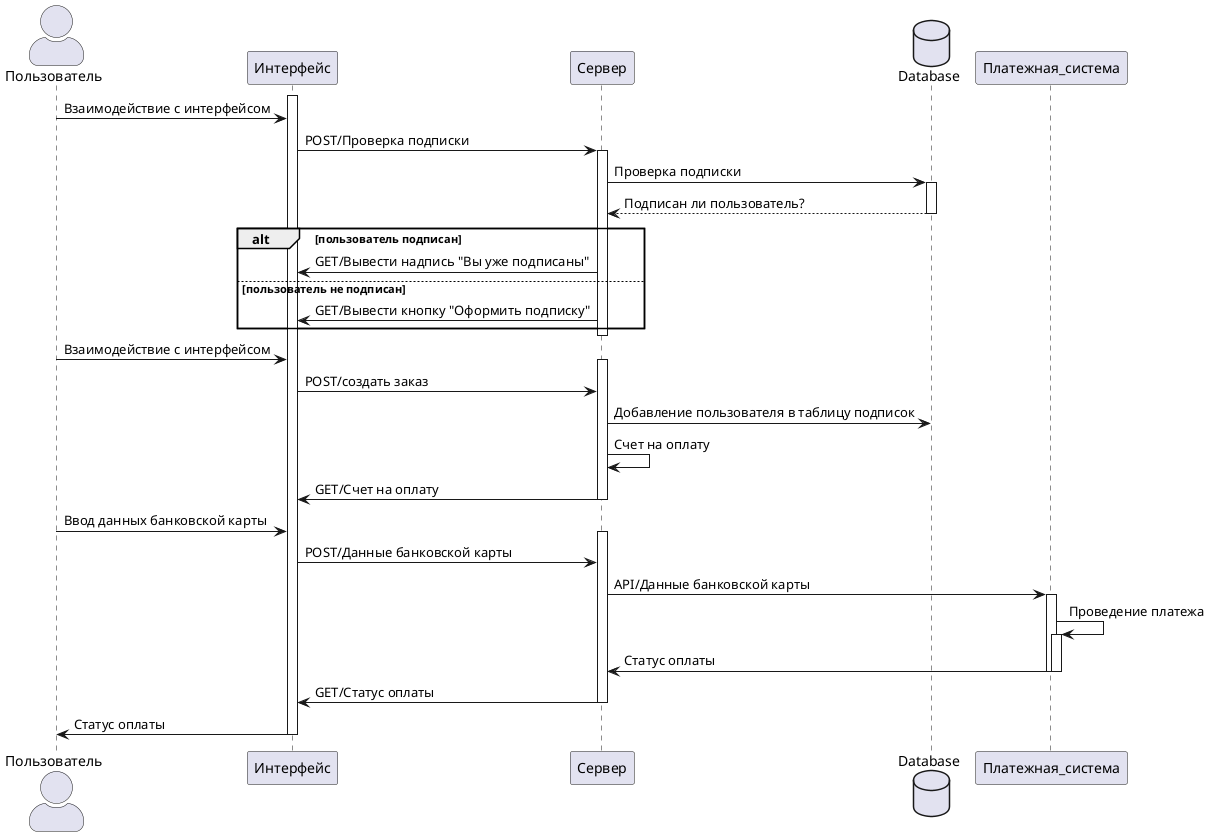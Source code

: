 @startuml
skinparam actorStyle awesome
actor       Пользователь       as user
participant Интерфейс as ui
participant Сервер as server
database    Database    as db
participant Платежная_система as pay_sys

activate ui
user -> ui: Взаимодействие с интерфейсом
ui -> server: POST/Проверка подписки
activate server
server -> db: Проверка подписки
activate db
db --> server: Подписан ли пользователь?
deactivate db

alt пользователь подписан
    server -> ui: GET/Вывести надпись "Вы уже подписаны"
else пользователь не подписан
    server -> ui: GET/Вывести кнопку "Оформить подписку"
end

deactivate server
user -> ui: Взаимодействие с интерфейсом
activate server
ui -> server: POST/создать заказ
server -> db: Добавление пользователя в таблицу подписок

server -> server: Счет на оплату
server -> ui: GET/Счет на оплату
deactivate server
user -> ui: Ввод данных банковской карты
activate server
ui -> server: POST/Данные банковской карты
server -> pay_sys: API/Данные банковской карты
activate pay_sys
pay_sys -> pay_sys: Проведение платежа
activate pay_sys
pay_sys -> server: Статус оплаты
deactivate pay_sys
deactivate pay_sys
server -> ui: GET/Статус оплаты
deactivate server
ui -> user: Статус оплаты
deactivate ui

@enduml